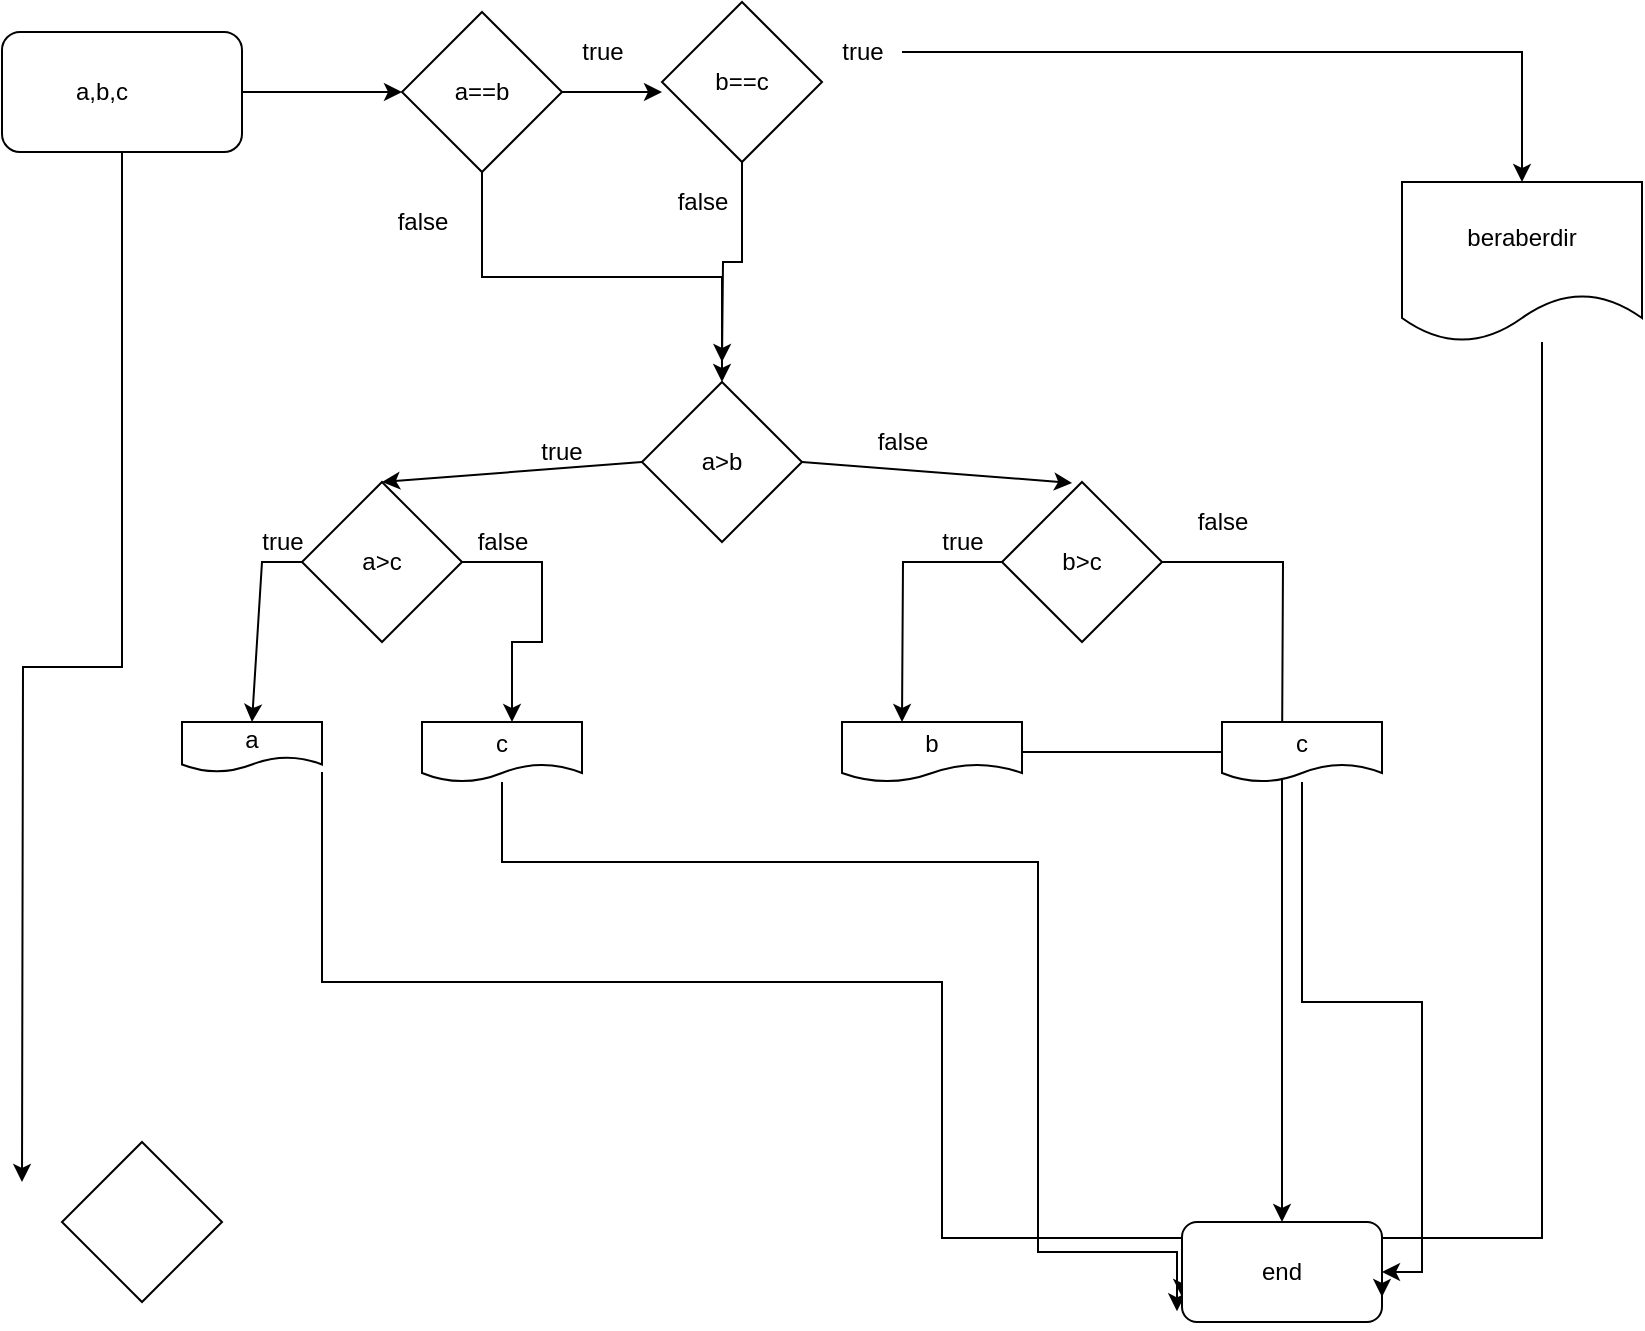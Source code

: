 <mxfile version="15.5.2" type="github">
  <diagram id="siIVL3tZYG2_6LDihZvz" name="Page-1">
    <mxGraphModel dx="1422" dy="794" grid="1" gridSize="10" guides="1" tooltips="1" connect="1" arrows="1" fold="1" page="1" pageScale="1" pageWidth="850" pageHeight="1100" math="0" shadow="0">
      <root>
        <mxCell id="0" />
        <mxCell id="1" parent="0" />
        <mxCell id="X2ay7cWXrXxi9II6GHNZ-39" style="edgeStyle=orthogonalEdgeStyle;rounded=0;orthogonalLoop=1;jettySize=auto;html=1;entryX=0;entryY=0.5;entryDx=0;entryDy=0;" parent="1" source="X2ay7cWXrXxi9II6GHNZ-1" target="X2ay7cWXrXxi9II6GHNZ-36" edge="1">
          <mxGeometry relative="1" as="geometry" />
        </mxCell>
        <mxCell id="X2ay7cWXrXxi9II6GHNZ-57" style="edgeStyle=orthogonalEdgeStyle;rounded=0;orthogonalLoop=1;jettySize=auto;html=1;" parent="1" source="X2ay7cWXrXxi9II6GHNZ-1" edge="1">
          <mxGeometry relative="1" as="geometry">
            <mxPoint x="30" y="710" as="targetPoint" />
          </mxGeometry>
        </mxCell>
        <mxCell id="X2ay7cWXrXxi9II6GHNZ-1" value="" style="rounded=1;whiteSpace=wrap;html=1;" parent="1" vertex="1">
          <mxGeometry x="20" y="135" width="120" height="60" as="geometry" />
        </mxCell>
        <mxCell id="X2ay7cWXrXxi9II6GHNZ-2" value="a,b,c" style="text;html=1;strokeColor=none;fillColor=none;align=center;verticalAlign=middle;whiteSpace=wrap;rounded=0;" parent="1" vertex="1">
          <mxGeometry x="40" y="150" width="60" height="30" as="geometry" />
        </mxCell>
        <mxCell id="X2ay7cWXrXxi9II6GHNZ-3" value="" style="rhombus;whiteSpace=wrap;html=1;" parent="1" vertex="1">
          <mxGeometry x="340" y="310" width="80" height="80" as="geometry" />
        </mxCell>
        <mxCell id="X2ay7cWXrXxi9II6GHNZ-4" value="a&amp;gt;b" style="text;html=1;strokeColor=none;fillColor=none;align=center;verticalAlign=middle;whiteSpace=wrap;rounded=0;" parent="1" vertex="1">
          <mxGeometry x="350" y="335" width="60" height="30" as="geometry" />
        </mxCell>
        <mxCell id="X2ay7cWXrXxi9II6GHNZ-10" value="a&amp;gt;c" style="rhombus;whiteSpace=wrap;html=1;" parent="1" vertex="1">
          <mxGeometry x="170" y="360" width="80" height="80" as="geometry" />
        </mxCell>
        <mxCell id="X2ay7cWXrXxi9II6GHNZ-24" style="edgeStyle=orthogonalEdgeStyle;rounded=0;orthogonalLoop=1;jettySize=auto;html=1;" parent="1" source="X2ay7cWXrXxi9II6GHNZ-11" edge="1">
          <mxGeometry relative="1" as="geometry">
            <mxPoint x="660" y="500" as="targetPoint" />
          </mxGeometry>
        </mxCell>
        <mxCell id="X2ay7cWXrXxi9II6GHNZ-25" style="edgeStyle=orthogonalEdgeStyle;rounded=0;orthogonalLoop=1;jettySize=auto;html=1;" parent="1" source="X2ay7cWXrXxi9II6GHNZ-11" edge="1">
          <mxGeometry relative="1" as="geometry">
            <mxPoint x="470" y="480" as="targetPoint" />
          </mxGeometry>
        </mxCell>
        <mxCell id="X2ay7cWXrXxi9II6GHNZ-11" value="b&amp;gt;c" style="rhombus;whiteSpace=wrap;html=1;" parent="1" vertex="1">
          <mxGeometry x="520" y="360" width="80" height="80" as="geometry" />
        </mxCell>
        <mxCell id="X2ay7cWXrXxi9II6GHNZ-12" value="" style="endArrow=classic;html=1;rounded=0;exitX=0;exitY=0.5;exitDx=0;exitDy=0;entryX=0.5;entryY=0;entryDx=0;entryDy=0;" parent="1" source="X2ay7cWXrXxi9II6GHNZ-3" target="X2ay7cWXrXxi9II6GHNZ-10" edge="1">
          <mxGeometry width="50" height="50" relative="1" as="geometry">
            <mxPoint x="340" y="510" as="sourcePoint" />
            <mxPoint x="390" y="460" as="targetPoint" />
          </mxGeometry>
        </mxCell>
        <mxCell id="X2ay7cWXrXxi9II6GHNZ-13" value="true" style="text;html=1;strokeColor=none;fillColor=none;align=center;verticalAlign=middle;whiteSpace=wrap;rounded=0;" parent="1" vertex="1">
          <mxGeometry x="270" y="330" width="60" height="30" as="geometry" />
        </mxCell>
        <mxCell id="X2ay7cWXrXxi9II6GHNZ-30" style="edgeStyle=orthogonalEdgeStyle;rounded=0;orthogonalLoop=1;jettySize=auto;html=1;entryX=0;entryY=0.75;entryDx=0;entryDy=0;" parent="1" source="X2ay7cWXrXxi9II6GHNZ-16" target="X2ay7cWXrXxi9II6GHNZ-28" edge="1">
          <mxGeometry relative="1" as="geometry">
            <Array as="points">
              <mxPoint x="180" y="610" />
              <mxPoint x="490" y="610" />
              <mxPoint x="490" y="738" />
            </Array>
          </mxGeometry>
        </mxCell>
        <mxCell id="X2ay7cWXrXxi9II6GHNZ-16" value="a" style="shape=document;whiteSpace=wrap;html=1;boundedLbl=1;" parent="1" vertex="1">
          <mxGeometry x="110" y="480" width="70" height="25" as="geometry" />
        </mxCell>
        <mxCell id="X2ay7cWXrXxi9II6GHNZ-17" value="" style="endArrow=classic;html=1;rounded=0;exitX=0;exitY=0.5;exitDx=0;exitDy=0;entryX=0.5;entryY=0;entryDx=0;entryDy=0;" parent="1" source="X2ay7cWXrXxi9II6GHNZ-10" target="X2ay7cWXrXxi9II6GHNZ-16" edge="1">
          <mxGeometry width="50" height="50" relative="1" as="geometry">
            <mxPoint x="340" y="510" as="sourcePoint" />
            <mxPoint x="390" y="460" as="targetPoint" />
            <Array as="points">
              <mxPoint x="150" y="400" />
            </Array>
          </mxGeometry>
        </mxCell>
        <mxCell id="X2ay7cWXrXxi9II6GHNZ-18" value="true" style="text;html=1;align=center;verticalAlign=middle;resizable=0;points=[];autosize=1;strokeColor=none;fillColor=none;" parent="1" vertex="1">
          <mxGeometry x="140" y="380" width="40" height="20" as="geometry" />
        </mxCell>
        <mxCell id="X2ay7cWXrXxi9II6GHNZ-21" value="" style="edgeStyle=orthogonalEdgeStyle;rounded=0;orthogonalLoop=1;jettySize=auto;html=1;exitX=1;exitY=0.5;exitDx=0;exitDy=0;" parent="1" source="X2ay7cWXrXxi9II6GHNZ-10" target="X2ay7cWXrXxi9II6GHNZ-20" edge="1">
          <mxGeometry relative="1" as="geometry">
            <Array as="points">
              <mxPoint x="290" y="400" />
              <mxPoint x="290" y="440" />
              <mxPoint x="275" y="440" />
            </Array>
          </mxGeometry>
        </mxCell>
        <mxCell id="X2ay7cWXrXxi9II6GHNZ-19" value="false" style="text;html=1;align=center;verticalAlign=middle;resizable=0;points=[];autosize=1;strokeColor=none;fillColor=none;" parent="1" vertex="1">
          <mxGeometry x="250" y="380" width="40" height="20" as="geometry" />
        </mxCell>
        <mxCell id="X2ay7cWXrXxi9II6GHNZ-31" style="edgeStyle=orthogonalEdgeStyle;rounded=0;orthogonalLoop=1;jettySize=auto;html=1;entryX=-0.025;entryY=0.893;entryDx=0;entryDy=0;entryPerimeter=0;" parent="1" source="X2ay7cWXrXxi9II6GHNZ-20" target="X2ay7cWXrXxi9II6GHNZ-28" edge="1">
          <mxGeometry relative="1" as="geometry">
            <Array as="points">
              <mxPoint x="270" y="550" />
              <mxPoint x="538" y="550" />
              <mxPoint x="538" y="745" />
            </Array>
          </mxGeometry>
        </mxCell>
        <mxCell id="X2ay7cWXrXxi9II6GHNZ-20" value="c" style="shape=document;whiteSpace=wrap;html=1;boundedLbl=1;" parent="1" vertex="1">
          <mxGeometry x="230" y="480" width="80" height="30" as="geometry" />
        </mxCell>
        <mxCell id="X2ay7cWXrXxi9II6GHNZ-22" value="false" style="text;html=1;align=center;verticalAlign=middle;resizable=0;points=[];autosize=1;strokeColor=none;fillColor=none;" parent="1" vertex="1">
          <mxGeometry x="450" y="330" width="40" height="20" as="geometry" />
        </mxCell>
        <mxCell id="X2ay7cWXrXxi9II6GHNZ-23" value="" style="endArrow=classic;html=1;rounded=0;exitX=1;exitY=0.5;exitDx=0;exitDy=0;entryX=0.438;entryY=0.006;entryDx=0;entryDy=0;entryPerimeter=0;" parent="1" source="X2ay7cWXrXxi9II6GHNZ-3" target="X2ay7cWXrXxi9II6GHNZ-11" edge="1">
          <mxGeometry width="50" height="50" relative="1" as="geometry">
            <mxPoint x="420" y="410" as="sourcePoint" />
            <mxPoint x="470" y="360" as="targetPoint" />
          </mxGeometry>
        </mxCell>
        <mxCell id="X2ay7cWXrXxi9II6GHNZ-32" style="edgeStyle=orthogonalEdgeStyle;rounded=0;orthogonalLoop=1;jettySize=auto;html=1;entryX=0.5;entryY=0;entryDx=0;entryDy=0;" parent="1" source="X2ay7cWXrXxi9II6GHNZ-26" target="X2ay7cWXrXxi9II6GHNZ-28" edge="1">
          <mxGeometry relative="1" as="geometry" />
        </mxCell>
        <mxCell id="X2ay7cWXrXxi9II6GHNZ-26" value="b" style="shape=document;whiteSpace=wrap;html=1;boundedLbl=1;" parent="1" vertex="1">
          <mxGeometry x="440" y="480" width="90" height="30" as="geometry" />
        </mxCell>
        <mxCell id="X2ay7cWXrXxi9II6GHNZ-33" style="edgeStyle=orthogonalEdgeStyle;rounded=0;orthogonalLoop=1;jettySize=auto;html=1;entryX=1;entryY=0.5;entryDx=0;entryDy=0;" parent="1" source="X2ay7cWXrXxi9II6GHNZ-27" target="X2ay7cWXrXxi9II6GHNZ-28" edge="1">
          <mxGeometry relative="1" as="geometry" />
        </mxCell>
        <mxCell id="X2ay7cWXrXxi9II6GHNZ-27" value="c" style="shape=document;whiteSpace=wrap;html=1;boundedLbl=1;" parent="1" vertex="1">
          <mxGeometry x="630" y="480" width="80" height="30" as="geometry" />
        </mxCell>
        <mxCell id="X2ay7cWXrXxi9II6GHNZ-28" value="end" style="rounded=1;whiteSpace=wrap;html=1;" parent="1" vertex="1">
          <mxGeometry x="610" y="730" width="100" height="50" as="geometry" />
        </mxCell>
        <mxCell id="X2ay7cWXrXxi9II6GHNZ-34" value="true" style="text;html=1;align=center;verticalAlign=middle;resizable=0;points=[];autosize=1;strokeColor=none;fillColor=none;" parent="1" vertex="1">
          <mxGeometry x="480" y="380" width="40" height="20" as="geometry" />
        </mxCell>
        <mxCell id="X2ay7cWXrXxi9II6GHNZ-35" value="false" style="text;html=1;align=center;verticalAlign=middle;resizable=0;points=[];autosize=1;strokeColor=none;fillColor=none;" parent="1" vertex="1">
          <mxGeometry x="610" y="370" width="40" height="20" as="geometry" />
        </mxCell>
        <mxCell id="X2ay7cWXrXxi9II6GHNZ-40" style="edgeStyle=orthogonalEdgeStyle;rounded=0;orthogonalLoop=1;jettySize=auto;html=1;" parent="1" source="X2ay7cWXrXxi9II6GHNZ-36" edge="1">
          <mxGeometry relative="1" as="geometry">
            <mxPoint x="350" y="165" as="targetPoint" />
          </mxGeometry>
        </mxCell>
        <mxCell id="X2ay7cWXrXxi9II6GHNZ-45" style="edgeStyle=orthogonalEdgeStyle;rounded=0;orthogonalLoop=1;jettySize=auto;html=1;exitX=0.5;exitY=1;exitDx=0;exitDy=0;entryX=0.5;entryY=0;entryDx=0;entryDy=0;" parent="1" source="X2ay7cWXrXxi9II6GHNZ-36" target="X2ay7cWXrXxi9II6GHNZ-3" edge="1">
          <mxGeometry relative="1" as="geometry">
            <mxPoint x="260" y="210.0" as="targetPoint" />
          </mxGeometry>
        </mxCell>
        <mxCell id="X2ay7cWXrXxi9II6GHNZ-36" value="a==b" style="rhombus;whiteSpace=wrap;html=1;" parent="1" vertex="1">
          <mxGeometry x="220" y="125" width="80" height="80" as="geometry" />
        </mxCell>
        <mxCell id="X2ay7cWXrXxi9II6GHNZ-46" style="edgeStyle=orthogonalEdgeStyle;rounded=0;orthogonalLoop=1;jettySize=auto;html=1;" parent="1" source="X2ay7cWXrXxi9II6GHNZ-41" edge="1">
          <mxGeometry relative="1" as="geometry">
            <mxPoint x="380" y="300.0" as="targetPoint" />
          </mxGeometry>
        </mxCell>
        <mxCell id="X2ay7cWXrXxi9II6GHNZ-41" value="b==c" style="rhombus;whiteSpace=wrap;html=1;" parent="1" vertex="1">
          <mxGeometry x="350" y="120" width="80" height="80" as="geometry" />
        </mxCell>
        <mxCell id="X2ay7cWXrXxi9II6GHNZ-43" value="true" style="text;html=1;align=center;verticalAlign=middle;resizable=0;points=[];autosize=1;strokeColor=none;fillColor=none;" parent="1" vertex="1">
          <mxGeometry x="300" y="135" width="40" height="20" as="geometry" />
        </mxCell>
        <mxCell id="X2ay7cWXrXxi9II6GHNZ-50" style="edgeStyle=orthogonalEdgeStyle;rounded=0;orthogonalLoop=1;jettySize=auto;html=1;" parent="1" source="X2ay7cWXrXxi9II6GHNZ-44" target="X2ay7cWXrXxi9II6GHNZ-49" edge="1">
          <mxGeometry relative="1" as="geometry" />
        </mxCell>
        <mxCell id="X2ay7cWXrXxi9II6GHNZ-44" value="true" style="text;html=1;align=center;verticalAlign=middle;resizable=0;points=[];autosize=1;strokeColor=none;fillColor=none;" parent="1" vertex="1">
          <mxGeometry x="430" y="135" width="40" height="20" as="geometry" />
        </mxCell>
        <mxCell id="X2ay7cWXrXxi9II6GHNZ-47" value="false" style="text;html=1;align=center;verticalAlign=middle;resizable=0;points=[];autosize=1;strokeColor=none;fillColor=none;" parent="1" vertex="1">
          <mxGeometry x="210" y="220" width="40" height="20" as="geometry" />
        </mxCell>
        <mxCell id="X2ay7cWXrXxi9II6GHNZ-48" value="false" style="text;html=1;align=center;verticalAlign=middle;resizable=0;points=[];autosize=1;strokeColor=none;fillColor=none;" parent="1" vertex="1">
          <mxGeometry x="350" y="210" width="40" height="20" as="geometry" />
        </mxCell>
        <mxCell id="X2ay7cWXrXxi9II6GHNZ-56" style="edgeStyle=orthogonalEdgeStyle;rounded=0;orthogonalLoop=1;jettySize=auto;html=1;entryX=1;entryY=0.75;entryDx=0;entryDy=0;" parent="1" source="X2ay7cWXrXxi9II6GHNZ-49" target="X2ay7cWXrXxi9II6GHNZ-28" edge="1">
          <mxGeometry relative="1" as="geometry">
            <Array as="points">
              <mxPoint x="790" y="738" />
            </Array>
          </mxGeometry>
        </mxCell>
        <mxCell id="X2ay7cWXrXxi9II6GHNZ-49" value="beraberdir" style="shape=document;whiteSpace=wrap;html=1;boundedLbl=1;" parent="1" vertex="1">
          <mxGeometry x="720" y="210" width="120" height="80" as="geometry" />
        </mxCell>
        <mxCell id="X2ay7cWXrXxi9II6GHNZ-60" value="" style="rhombus;whiteSpace=wrap;html=1;" parent="1" vertex="1">
          <mxGeometry x="50" y="690" width="80" height="80" as="geometry" />
        </mxCell>
      </root>
    </mxGraphModel>
  </diagram>
</mxfile>
